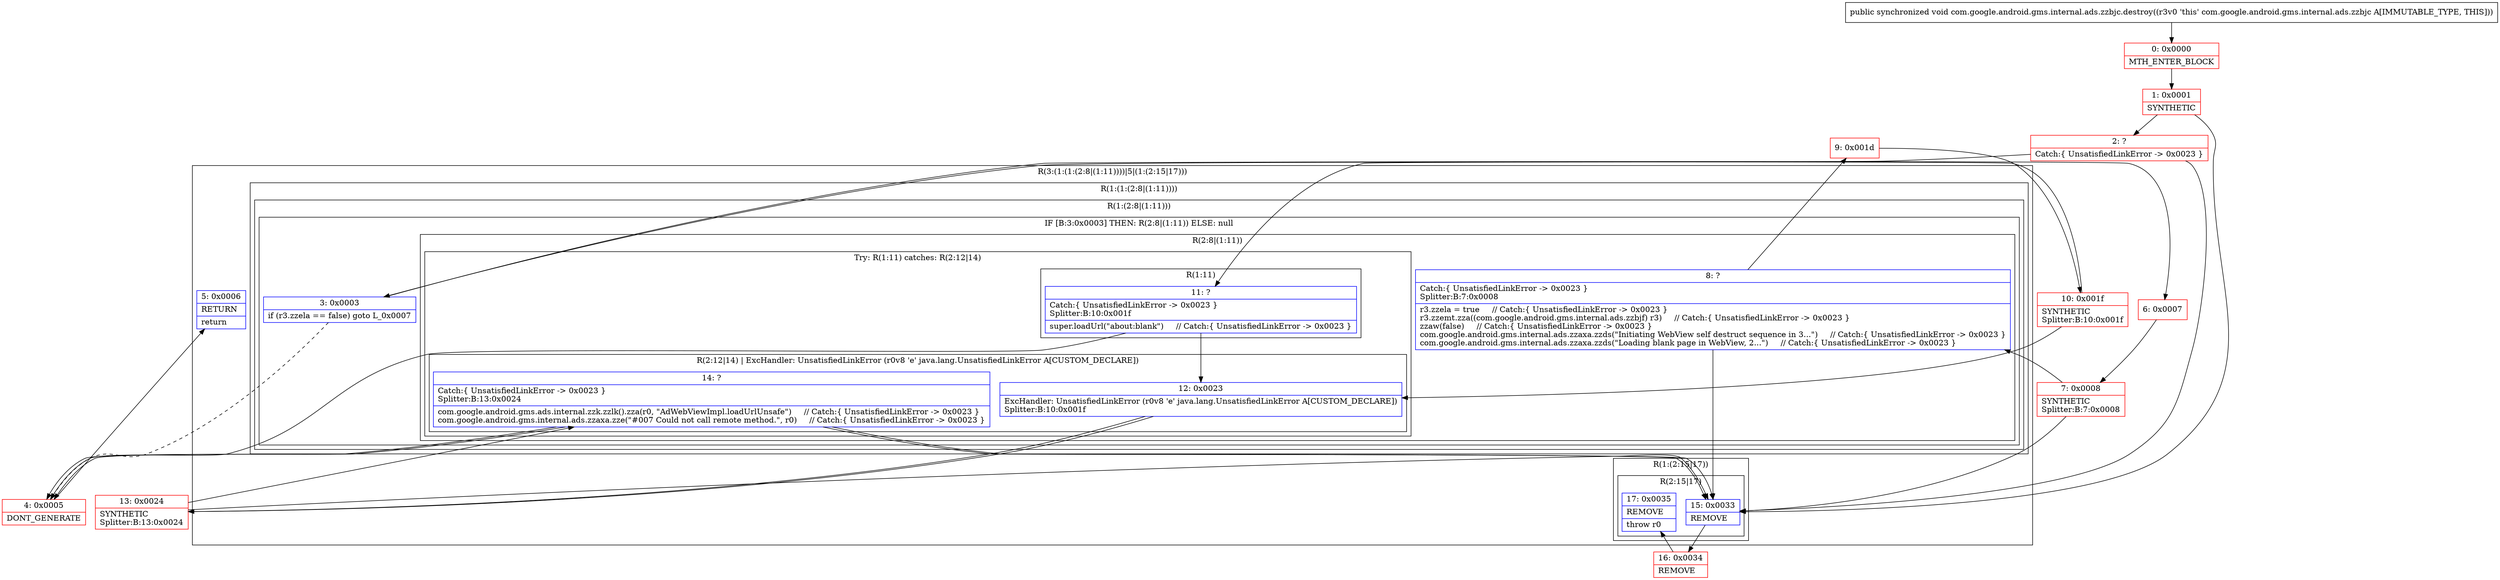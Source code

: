 digraph "CFG forcom.google.android.gms.internal.ads.zzbjc.destroy()V" {
subgraph cluster_Region_261249611 {
label = "R(3:(1:(1:(2:8|(1:11))))|5|(1:(2:15|17)))";
node [shape=record,color=blue];
subgraph cluster_Region_1874409507 {
label = "R(1:(1:(2:8|(1:11))))";
node [shape=record,color=blue];
subgraph cluster_Region_838619026 {
label = "R(1:(2:8|(1:11)))";
node [shape=record,color=blue];
subgraph cluster_IfRegion_1227527706 {
label = "IF [B:3:0x0003] THEN: R(2:8|(1:11)) ELSE: null";
node [shape=record,color=blue];
Node_3 [shape=record,label="{3\:\ 0x0003|if (r3.zzela == false) goto L_0x0007\l}"];
subgraph cluster_Region_1425526134 {
label = "R(2:8|(1:11))";
node [shape=record,color=blue];
Node_8 [shape=record,label="{8\:\ ?|Catch:\{ UnsatisfiedLinkError \-\> 0x0023 \}\lSplitter:B:7:0x0008\l|r3.zzela = true     \/\/ Catch:\{ UnsatisfiedLinkError \-\> 0x0023 \}\lr3.zzemt.zza((com.google.android.gms.internal.ads.zzbjf) r3)     \/\/ Catch:\{ UnsatisfiedLinkError \-\> 0x0023 \}\lzzaw(false)     \/\/ Catch:\{ UnsatisfiedLinkError \-\> 0x0023 \}\lcom.google.android.gms.internal.ads.zzaxa.zzds(\"Initiating WebView self destruct sequence in 3...\")     \/\/ Catch:\{ UnsatisfiedLinkError \-\> 0x0023 \}\lcom.google.android.gms.internal.ads.zzaxa.zzds(\"Loading blank page in WebView, 2...\")     \/\/ Catch:\{ UnsatisfiedLinkError \-\> 0x0023 \}\l}"];
subgraph cluster_TryCatchRegion_1923719147 {
label = "Try: R(1:11) catches: R(2:12|14)";
node [shape=record,color=blue];
subgraph cluster_Region_561696499 {
label = "R(1:11)";
node [shape=record,color=blue];
Node_11 [shape=record,label="{11\:\ ?|Catch:\{ UnsatisfiedLinkError \-\> 0x0023 \}\lSplitter:B:10:0x001f\l|super.loadUrl(\"about:blank\")     \/\/ Catch:\{ UnsatisfiedLinkError \-\> 0x0023 \}\l}"];
}
subgraph cluster_Region_1014830720 {
label = "R(2:12|14) | ExcHandler: UnsatisfiedLinkError (r0v8 'e' java.lang.UnsatisfiedLinkError A[CUSTOM_DECLARE])\l";
node [shape=record,color=blue];
Node_12 [shape=record,label="{12\:\ 0x0023|ExcHandler: UnsatisfiedLinkError (r0v8 'e' java.lang.UnsatisfiedLinkError A[CUSTOM_DECLARE])\lSplitter:B:10:0x001f\l}"];
Node_14 [shape=record,label="{14\:\ ?|Catch:\{ UnsatisfiedLinkError \-\> 0x0023 \}\lSplitter:B:13:0x0024\l|com.google.android.gms.ads.internal.zzk.zzlk().zza(r0, \"AdWebViewImpl.loadUrlUnsafe\")     \/\/ Catch:\{ UnsatisfiedLinkError \-\> 0x0023 \}\lcom.google.android.gms.internal.ads.zzaxa.zze(\"#007 Could not call remote method.\", r0)     \/\/ Catch:\{ UnsatisfiedLinkError \-\> 0x0023 \}\l}"];
}
}
}
}
}
}
Node_5 [shape=record,label="{5\:\ 0x0006|RETURN\l|return\l}"];
subgraph cluster_Region_1443618820 {
label = "R(1:(2:15|17))";
node [shape=record,color=blue];
subgraph cluster_Region_1751350249 {
label = "R(2:15|17)";
node [shape=record,color=blue];
Node_15 [shape=record,label="{15\:\ 0x0033|REMOVE\l}"];
Node_17 [shape=record,label="{17\:\ 0x0035|REMOVE\l|throw r0\l}"];
}
}
}
subgraph cluster_Region_1014830720 {
label = "R(2:12|14) | ExcHandler: UnsatisfiedLinkError (r0v8 'e' java.lang.UnsatisfiedLinkError A[CUSTOM_DECLARE])\l";
node [shape=record,color=blue];
Node_12 [shape=record,label="{12\:\ 0x0023|ExcHandler: UnsatisfiedLinkError (r0v8 'e' java.lang.UnsatisfiedLinkError A[CUSTOM_DECLARE])\lSplitter:B:10:0x001f\l}"];
Node_14 [shape=record,label="{14\:\ ?|Catch:\{ UnsatisfiedLinkError \-\> 0x0023 \}\lSplitter:B:13:0x0024\l|com.google.android.gms.ads.internal.zzk.zzlk().zza(r0, \"AdWebViewImpl.loadUrlUnsafe\")     \/\/ Catch:\{ UnsatisfiedLinkError \-\> 0x0023 \}\lcom.google.android.gms.internal.ads.zzaxa.zze(\"#007 Could not call remote method.\", r0)     \/\/ Catch:\{ UnsatisfiedLinkError \-\> 0x0023 \}\l}"];
}
Node_0 [shape=record,color=red,label="{0\:\ 0x0000|MTH_ENTER_BLOCK\l}"];
Node_1 [shape=record,color=red,label="{1\:\ 0x0001|SYNTHETIC\l}"];
Node_2 [shape=record,color=red,label="{2\:\ ?|Catch:\{ UnsatisfiedLinkError \-\> 0x0023 \}\l}"];
Node_4 [shape=record,color=red,label="{4\:\ 0x0005|DONT_GENERATE\l}"];
Node_6 [shape=record,color=red,label="{6\:\ 0x0007}"];
Node_7 [shape=record,color=red,label="{7\:\ 0x0008|SYNTHETIC\lSplitter:B:7:0x0008\l}"];
Node_9 [shape=record,color=red,label="{9\:\ 0x001d}"];
Node_10 [shape=record,color=red,label="{10\:\ 0x001f|SYNTHETIC\lSplitter:B:10:0x001f\l}"];
Node_13 [shape=record,color=red,label="{13\:\ 0x0024|SYNTHETIC\lSplitter:B:13:0x0024\l}"];
Node_16 [shape=record,color=red,label="{16\:\ 0x0034|REMOVE\l}"];
MethodNode[shape=record,label="{public synchronized void com.google.android.gms.internal.ads.zzbjc.destroy((r3v0 'this' com.google.android.gms.internal.ads.zzbjc A[IMMUTABLE_TYPE, THIS])) }"];
MethodNode -> Node_0;
Node_3 -> Node_4[style=dashed];
Node_3 -> Node_6;
Node_8 -> Node_9;
Node_8 -> Node_15;
Node_11 -> Node_12;
Node_11 -> Node_4;
Node_12 -> Node_13;
Node_14 -> Node_15;
Node_14 -> Node_4;
Node_15 -> Node_16;
Node_12 -> Node_13;
Node_14 -> Node_15;
Node_14 -> Node_4;
Node_0 -> Node_1;
Node_1 -> Node_2;
Node_1 -> Node_15;
Node_2 -> Node_3;
Node_2 -> Node_15;
Node_4 -> Node_5;
Node_6 -> Node_7;
Node_7 -> Node_8;
Node_7 -> Node_15;
Node_9 -> Node_10;
Node_10 -> Node_11;
Node_10 -> Node_12;
Node_13 -> Node_14;
Node_13 -> Node_15;
Node_16 -> Node_17;
}


